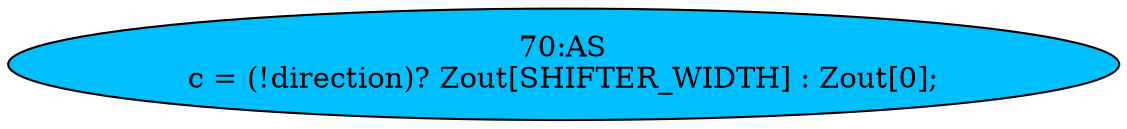 strict digraph "" {
	node [label="\N"];
	"70:AS"	 [ast="<pyverilog.vparser.ast.Assign object at 0x7fd311d60590>",
		def_var="['c']",
		fillcolor=deepskyblue,
		label="70:AS
c = (!direction)? Zout[SHIFTER_WIDTH] : Zout[0];",
		statements="[]",
		style=filled,
		typ=Assign,
		use_var="['direction', 'Zout', 'Zout']"];
}
